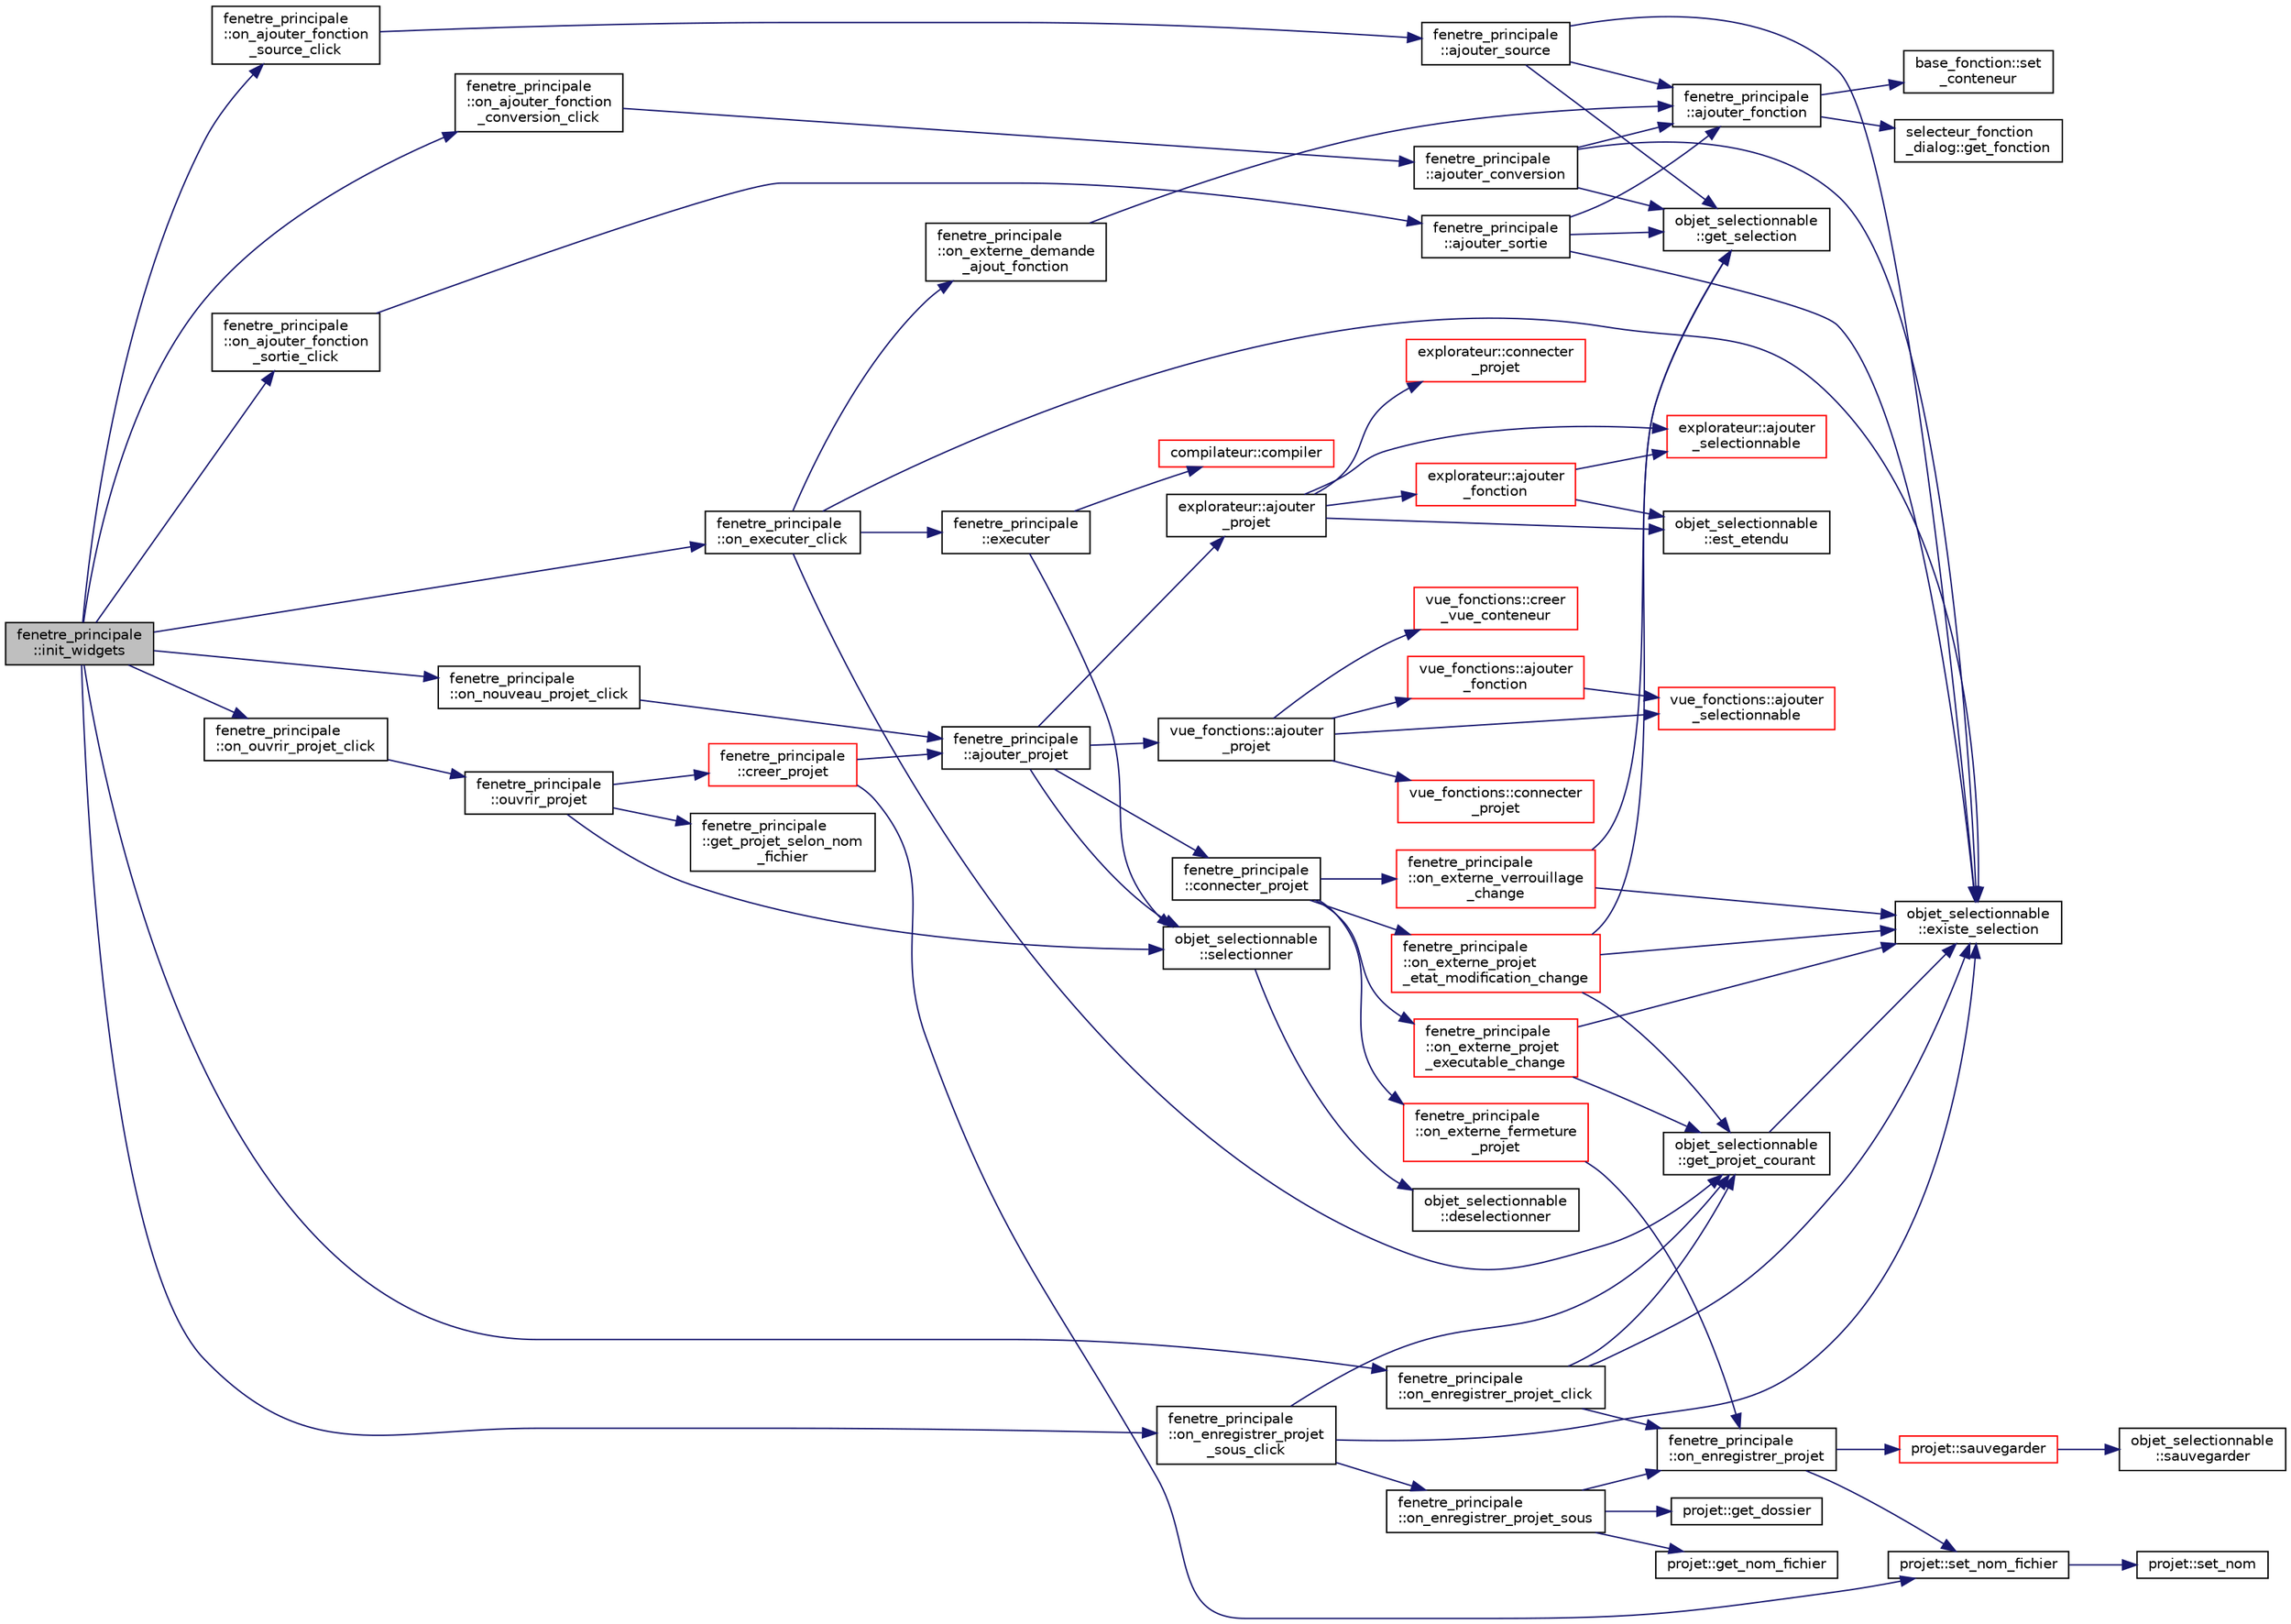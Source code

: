 digraph "fenetre_principale::init_widgets"
{
  edge [fontname="Helvetica",fontsize="10",labelfontname="Helvetica",labelfontsize="10"];
  node [fontname="Helvetica",fontsize="10",shape=record];
  rankdir="LR";
  Node914 [label="fenetre_principale\l::init_widgets",height=0.2,width=0.4,color="black", fillcolor="grey75", style="filled", fontcolor="black"];
  Node914 -> Node915 [color="midnightblue",fontsize="10",style="solid",fontname="Helvetica"];
  Node915 [label="fenetre_principale\l::on_ajouter_fonction\l_source_click",height=0.2,width=0.4,color="black", fillcolor="white", style="filled",URL="$classfenetre__principale.html#ae47493f20c2c9fa06ca2c769a3e84385",tooltip="Fonction appelée lorsque le bouton ajouter_fonction_source est activé. "];
  Node915 -> Node916 [color="midnightblue",fontsize="10",style="solid",fontname="Helvetica"];
  Node916 [label="fenetre_principale\l::ajouter_source",height=0.2,width=0.4,color="black", fillcolor="white", style="filled",URL="$classfenetre__principale.html#a37fea3c3c147a79b3d6524b076f0eddb",tooltip="Ajoute une source au projet courant. "];
  Node916 -> Node917 [color="midnightblue",fontsize="10",style="solid",fontname="Helvetica"];
  Node917 [label="objet_selectionnable\l::existe_selection",height=0.2,width=0.4,color="black", fillcolor="white", style="filled",URL="$classobjet__selectionnable.html#ad3c9ec08e1036a463b6b82176d52364d"];
  Node916 -> Node918 [color="midnightblue",fontsize="10",style="solid",fontname="Helvetica"];
  Node918 [label="fenetre_principale\l::ajouter_fonction",height=0.2,width=0.4,color="black", fillcolor="white", style="filled",URL="$classfenetre__principale.html#a0257f102b5827b67ca870579e062232e",tooltip="Ajoute une fonction dans un conteneur donné. "];
  Node918 -> Node919 [color="midnightblue",fontsize="10",style="solid",fontname="Helvetica"];
  Node919 [label="selecteur_fonction\l_dialog::get_fonction",height=0.2,width=0.4,color="black", fillcolor="white", style="filled",URL="$classselecteur__fonction__dialog.html#a35a75e577db0e5ca0e9ac64b5202e176"];
  Node918 -> Node920 [color="midnightblue",fontsize="10",style="solid",fontname="Helvetica"];
  Node920 [label="base_fonction::set\l_conteneur",height=0.2,width=0.4,color="black", fillcolor="white", style="filled",URL="$classbase__fonction.html#aa487a07ab1961bfbdf04ddd3c72b4d3c",tooltip="Initialise le conteneur de la fonction. "];
  Node916 -> Node921 [color="midnightblue",fontsize="10",style="solid",fontname="Helvetica"];
  Node921 [label="objet_selectionnable\l::get_selection",height=0.2,width=0.4,color="black", fillcolor="white", style="filled",URL="$classobjet__selectionnable.html#ae6be76843c7b502410ec8d2c1fff88a3"];
  Node914 -> Node922 [color="midnightblue",fontsize="10",style="solid",fontname="Helvetica"];
  Node922 [label="fenetre_principale\l::on_ajouter_fonction\l_conversion_click",height=0.2,width=0.4,color="black", fillcolor="white", style="filled",URL="$classfenetre__principale.html#a1b24b555b5667d30268c63863c0ab125",tooltip="Fonction appelée lorsque le bouton ajouter_fonction_conversion est activé. "];
  Node922 -> Node923 [color="midnightblue",fontsize="10",style="solid",fontname="Helvetica"];
  Node923 [label="fenetre_principale\l::ajouter_conversion",height=0.2,width=0.4,color="black", fillcolor="white", style="filled",URL="$classfenetre__principale.html#a293eba9375bed6685f70ca228705f272",tooltip="Ajoute une fonction de conversion au projet courant. "];
  Node923 -> Node917 [color="midnightblue",fontsize="10",style="solid",fontname="Helvetica"];
  Node923 -> Node918 [color="midnightblue",fontsize="10",style="solid",fontname="Helvetica"];
  Node923 -> Node921 [color="midnightblue",fontsize="10",style="solid",fontname="Helvetica"];
  Node914 -> Node924 [color="midnightblue",fontsize="10",style="solid",fontname="Helvetica"];
  Node924 [label="fenetre_principale\l::on_ajouter_fonction\l_sortie_click",height=0.2,width=0.4,color="black", fillcolor="white", style="filled",URL="$classfenetre__principale.html#af3ab2cbc45aa7e1831b24a8e5c94d423",tooltip="Fonction appelée lorsque le bouton ajouter_fonction_sortie est activé. "];
  Node924 -> Node925 [color="midnightblue",fontsize="10",style="solid",fontname="Helvetica"];
  Node925 [label="fenetre_principale\l::ajouter_sortie",height=0.2,width=0.4,color="black", fillcolor="white", style="filled",URL="$classfenetre__principale.html#a0b7b8e85f386cf7bd698cdd9606b3dcb",tooltip="Ajoute une sortie au projet courant. "];
  Node925 -> Node917 [color="midnightblue",fontsize="10",style="solid",fontname="Helvetica"];
  Node925 -> Node918 [color="midnightblue",fontsize="10",style="solid",fontname="Helvetica"];
  Node925 -> Node921 [color="midnightblue",fontsize="10",style="solid",fontname="Helvetica"];
  Node914 -> Node926 [color="midnightblue",fontsize="10",style="solid",fontname="Helvetica"];
  Node926 [label="fenetre_principale\l::on_nouveau_projet_click",height=0.2,width=0.4,color="black", fillcolor="white", style="filled",URL="$classfenetre__principale.html#a996d82fe40208395b83e32035ff81369",tooltip="Fonction appelée lorsque le bouton ajouter_nouveau_projet est activé. "];
  Node926 -> Node927 [color="midnightblue",fontsize="10",style="solid",fontname="Helvetica"];
  Node927 [label="fenetre_principale\l::ajouter_projet",height=0.2,width=0.4,color="black", fillcolor="white", style="filled",URL="$classfenetre__principale.html#a36f89a276a3e7c84f23e953a1d1ed4c2",tooltip="Ajoute un nouveau projet donné. "];
  Node927 -> Node928 [color="midnightblue",fontsize="10",style="solid",fontname="Helvetica"];
  Node928 [label="explorateur::ajouter\l_projet",height=0.2,width=0.4,color="black", fillcolor="white", style="filled",URL="$classexplorateur.html#a187e3de9d541231a4e42cc18dd164c01",tooltip="Ajoute un projet dans l&#39;explorateur. "];
  Node928 -> Node929 [color="midnightblue",fontsize="10",style="solid",fontname="Helvetica"];
  Node929 [label="explorateur::ajouter\l_selectionnable",height=0.2,width=0.4,color="red", fillcolor="white", style="filled",URL="$classexplorateur.html#a887540b504bdc698ba2b8736fe0e9fdc",tooltip="Ajoute un objet sélectionnable à l&#39;explorateur. "];
  Node928 -> Node935 [color="midnightblue",fontsize="10",style="solid",fontname="Helvetica"];
  Node935 [label="explorateur::connecter\l_projet",height=0.2,width=0.4,color="red", fillcolor="white", style="filled",URL="$classexplorateur.html#a2a297d8a36310f5b657c06e13cff0b06",tooltip="Ajoute les connects pour un projet donné. "];
  Node928 -> Node937 [color="midnightblue",fontsize="10",style="solid",fontname="Helvetica"];
  Node937 [label="explorateur::ajouter\l_fonction",height=0.2,width=0.4,color="red", fillcolor="white", style="filled",URL="$classexplorateur.html#a9da9de05eb1380d7dc9d0dddd85f2432",tooltip="Ajoute une fonction à l&#39;explorateur. "];
  Node937 -> Node929 [color="midnightblue",fontsize="10",style="solid",fontname="Helvetica"];
  Node937 -> Node943 [color="midnightblue",fontsize="10",style="solid",fontname="Helvetica"];
  Node943 [label="objet_selectionnable\l::est_etendu",height=0.2,width=0.4,color="black", fillcolor="white", style="filled",URL="$classobjet__selectionnable.html#af1e714963d861a9895ff590531396707"];
  Node928 -> Node943 [color="midnightblue",fontsize="10",style="solid",fontname="Helvetica"];
  Node927 -> Node962 [color="midnightblue",fontsize="10",style="solid",fontname="Helvetica"];
  Node962 [label="vue_fonctions::ajouter\l_projet",height=0.2,width=0.4,color="black", fillcolor="white", style="filled",URL="$classvue__fonctions.html#ac4069084e2d6cbc37f12f6c83519b1b0"];
  Node962 -> Node963 [color="midnightblue",fontsize="10",style="solid",fontname="Helvetica"];
  Node963 [label="vue_fonctions::ajouter\l_selectionnable",height=0.2,width=0.4,color="red", fillcolor="white", style="filled",URL="$classvue__fonctions.html#a77d4c5f3bb2ec3a1160c1d05c23b8bb0"];
  Node962 -> Node978 [color="midnightblue",fontsize="10",style="solid",fontname="Helvetica"];
  Node978 [label="vue_fonctions::connecter\l_projet",height=0.2,width=0.4,color="red", fillcolor="white", style="filled",URL="$classvue__fonctions.html#a7a1bbb16655ef76c7ed9fe1eadc085fa"];
  Node962 -> Node980 [color="midnightblue",fontsize="10",style="solid",fontname="Helvetica"];
  Node980 [label="vue_fonctions::ajouter\l_fonction",height=0.2,width=0.4,color="red", fillcolor="white", style="filled",URL="$classvue__fonctions.html#a5a635af08c44943e09830be4d8f6d041"];
  Node980 -> Node963 [color="midnightblue",fontsize="10",style="solid",fontname="Helvetica"];
  Node962 -> Node966 [color="midnightblue",fontsize="10",style="solid",fontname="Helvetica"];
  Node966 [label="vue_fonctions::creer\l_vue_conteneur",height=0.2,width=0.4,color="red", fillcolor="white", style="filled",URL="$classvue__fonctions.html#a43f442e02fedae787e0027e5c766cab4",tooltip="On crée la vue. "];
  Node927 -> Node989 [color="midnightblue",fontsize="10",style="solid",fontname="Helvetica"];
  Node989 [label="fenetre_principale\l::connecter_projet",height=0.2,width=0.4,color="black", fillcolor="white", style="filled",URL="$classfenetre__principale.html#a8a3a74f711670339243baf7c08d7ca05",tooltip="Ajoute les connections pour un projet donné. "];
  Node989 -> Node990 [color="midnightblue",fontsize="10",style="solid",fontname="Helvetica"];
  Node990 [label="fenetre_principale\l::on_externe_projet\l_etat_modification_change",height=0.2,width=0.4,color="red", fillcolor="white", style="filled",URL="$classfenetre__principale.html#aa3031f71451237710b8e71ffc9df4f23",tooltip="Fonction appelée lorsque l&#39;état de modification d&#39;un projet change. "];
  Node990 -> Node917 [color="midnightblue",fontsize="10",style="solid",fontname="Helvetica"];
  Node990 -> Node991 [color="midnightblue",fontsize="10",style="solid",fontname="Helvetica"];
  Node991 [label="objet_selectionnable\l::get_projet_courant",height=0.2,width=0.4,color="black", fillcolor="white", style="filled",URL="$classobjet__selectionnable.html#afdc2163828d829f786887b60e11e4717"];
  Node991 -> Node917 [color="midnightblue",fontsize="10",style="solid",fontname="Helvetica"];
  Node990 -> Node921 [color="midnightblue",fontsize="10",style="solid",fontname="Helvetica"];
  Node989 -> Node1001 [color="midnightblue",fontsize="10",style="solid",fontname="Helvetica"];
  Node1001 [label="fenetre_principale\l::on_externe_projet\l_executable_change",height=0.2,width=0.4,color="red", fillcolor="white", style="filled",URL="$classfenetre__principale.html#aac51e3e43a291658385b410ad158f24d",tooltip="Fonction appelée lorsque l&#39;état d&#39;exécutabitlité d&#39;un projet change. "];
  Node1001 -> Node917 [color="midnightblue",fontsize="10",style="solid",fontname="Helvetica"];
  Node1001 -> Node991 [color="midnightblue",fontsize="10",style="solid",fontname="Helvetica"];
  Node989 -> Node1004 [color="midnightblue",fontsize="10",style="solid",fontname="Helvetica"];
  Node1004 [label="fenetre_principale\l::on_externe_verrouillage\l_change",height=0.2,width=0.4,color="red", fillcolor="white", style="filled",URL="$classfenetre__principale.html#a6a720767a355118833f47fdf265f134b",tooltip="Fonction appelée lorsqu&#39;il y a un changement de verrouillage d&#39;un objet. "];
  Node1004 -> Node917 [color="midnightblue",fontsize="10",style="solid",fontname="Helvetica"];
  Node1004 -> Node921 [color="midnightblue",fontsize="10",style="solid",fontname="Helvetica"];
  Node989 -> Node1005 [color="midnightblue",fontsize="10",style="solid",fontname="Helvetica"];
  Node1005 [label="fenetre_principale\l::on_externe_fermeture\l_projet",height=0.2,width=0.4,color="red", fillcolor="white", style="filled",URL="$classfenetre__principale.html#aed193870fa2381dc3add068169629d7b",tooltip="Fonction appelée lorsqu&#39;il y a une demande externe de fermeture d&#39;un projet. "];
  Node1005 -> Node1006 [color="midnightblue",fontsize="10",style="solid",fontname="Helvetica"];
  Node1006 [label="fenetre_principale\l::on_enregistrer_projet",height=0.2,width=0.4,color="black", fillcolor="white", style="filled",URL="$classfenetre__principale.html#a31a75b71153c61bb51cc1226eed99cfa",tooltip="Enregistre un projet donné avec un nom de fichier spécifié. "];
  Node1006 -> Node1007 [color="midnightblue",fontsize="10",style="solid",fontname="Helvetica"];
  Node1007 [label="projet::set_nom_fichier",height=0.2,width=0.4,color="black", fillcolor="white", style="filled",URL="$classprojet.html#ad8800652d03f73eaad197af702d3d133"];
  Node1007 -> Node1008 [color="midnightblue",fontsize="10",style="solid",fontname="Helvetica"];
  Node1008 [label="projet::set_nom",height=0.2,width=0.4,color="black", fillcolor="white", style="filled",URL="$classprojet.html#a3020254e65eb57b4c36bf7990021ad2b"];
  Node1006 -> Node1009 [color="midnightblue",fontsize="10",style="solid",fontname="Helvetica"];
  Node1009 [label="projet::sauvegarder",height=0.2,width=0.4,color="red", fillcolor="white", style="filled",URL="$classprojet.html#a83aaa7aa7215729f319047a1f74d0a31"];
  Node1009 -> Node1010 [color="midnightblue",fontsize="10",style="solid",fontname="Helvetica"];
  Node1010 [label="objet_selectionnable\l::sauvegarder",height=0.2,width=0.4,color="black", fillcolor="white", style="filled",URL="$classobjet__selectionnable.html#af4f1e02d8ede68cfb073770ed85e4899",tooltip="Sauvegarde l&#39;objet sélectionnable dans un flux donné. "];
  Node927 -> Node1014 [color="midnightblue",fontsize="10",style="solid",fontname="Helvetica"];
  Node1014 [label="objet_selectionnable\l::selectionner",height=0.2,width=0.4,color="black", fillcolor="white", style="filled",URL="$classobjet__selectionnable.html#a645da22be6e3f8747086da238e788fb9"];
  Node1014 -> Node1013 [color="midnightblue",fontsize="10",style="solid",fontname="Helvetica"];
  Node1013 [label="objet_selectionnable\l::deselectionner",height=0.2,width=0.4,color="black", fillcolor="white", style="filled",URL="$classobjet__selectionnable.html#a555085da89b30b07349064bb54a26138"];
  Node914 -> Node1015 [color="midnightblue",fontsize="10",style="solid",fontname="Helvetica"];
  Node1015 [label="fenetre_principale\l::on_enregistrer_projet_click",height=0.2,width=0.4,color="black", fillcolor="white", style="filled",URL="$classfenetre__principale.html#a59ac4b187a775040c20edeaae0ee0c72",tooltip="Fonction appelée lorsque le bouton sauvegarder_projet est activé. "];
  Node1015 -> Node917 [color="midnightblue",fontsize="10",style="solid",fontname="Helvetica"];
  Node1015 -> Node1006 [color="midnightblue",fontsize="10",style="solid",fontname="Helvetica"];
  Node1015 -> Node991 [color="midnightblue",fontsize="10",style="solid",fontname="Helvetica"];
  Node914 -> Node1016 [color="midnightblue",fontsize="10",style="solid",fontname="Helvetica"];
  Node1016 [label="fenetre_principale\l::on_enregistrer_projet\l_sous_click",height=0.2,width=0.4,color="black", fillcolor="white", style="filled",URL="$classfenetre__principale.html#abfa501fd3ad51ee1b9aa937d3693fcf3",tooltip="Fonction appelée lorsque le bouton sauvegarder_projet_sous est activé. "];
  Node1016 -> Node917 [color="midnightblue",fontsize="10",style="solid",fontname="Helvetica"];
  Node1016 -> Node1017 [color="midnightblue",fontsize="10",style="solid",fontname="Helvetica"];
  Node1017 [label="fenetre_principale\l::on_enregistrer_projet_sous",height=0.2,width=0.4,color="black", fillcolor="white", style="filled",URL="$classfenetre__principale.html#adaef8393373145bd29e7c168b518ede4",tooltip="Enregistre un projet donné sous. "];
  Node1017 -> Node1018 [color="midnightblue",fontsize="10",style="solid",fontname="Helvetica"];
  Node1018 [label="projet::get_nom_fichier",height=0.2,width=0.4,color="black", fillcolor="white", style="filled",URL="$classprojet.html#ab67c8da12f04d10144f42b4541dcacbc"];
  Node1017 -> Node1019 [color="midnightblue",fontsize="10",style="solid",fontname="Helvetica"];
  Node1019 [label="projet::get_dossier",height=0.2,width=0.4,color="black", fillcolor="white", style="filled",URL="$classprojet.html#a090c95e58831875cf4e81928c1d75b7e"];
  Node1017 -> Node1006 [color="midnightblue",fontsize="10",style="solid",fontname="Helvetica"];
  Node1016 -> Node991 [color="midnightblue",fontsize="10",style="solid",fontname="Helvetica"];
  Node914 -> Node1020 [color="midnightblue",fontsize="10",style="solid",fontname="Helvetica"];
  Node1020 [label="fenetre_principale\l::on_ouvrir_projet_click",height=0.2,width=0.4,color="black", fillcolor="white", style="filled",URL="$classfenetre__principale.html#a039da339c2af0c8d2e7f5ccdf01b1efd",tooltip="Fonction appelée lorsque le bouton ouvrir_projet est activé. "];
  Node1020 -> Node1021 [color="midnightblue",fontsize="10",style="solid",fontname="Helvetica"];
  Node1021 [label="fenetre_principale\l::ouvrir_projet",height=0.2,width=0.4,color="black", fillcolor="white", style="filled",URL="$classfenetre__principale.html#a29c30ebdff8babde6262e546b23dbcc6",tooltip="Ouvre un projet. "];
  Node1021 -> Node1022 [color="midnightblue",fontsize="10",style="solid",fontname="Helvetica"];
  Node1022 [label="fenetre_principale\l::get_projet_selon_nom\l_fichier",height=0.2,width=0.4,color="black", fillcolor="white", style="filled",URL="$classfenetre__principale.html#a8ec58b76590249df5755dcdef995d8b3",tooltip="Retourne un projet d&#39;un nom de fichier donné. "];
  Node1021 -> Node1014 [color="midnightblue",fontsize="10",style="solid",fontname="Helvetica"];
  Node1021 -> Node1023 [color="midnightblue",fontsize="10",style="solid",fontname="Helvetica"];
  Node1023 [label="fenetre_principale\l::creer_projet",height=0.2,width=0.4,color="red", fillcolor="white", style="filled",URL="$classfenetre__principale.html#a719b7500e3608be49652e8ddd8d97af0",tooltip="Crée un projet à partir d&#39;une source xml. "];
  Node1023 -> Node1007 [color="midnightblue",fontsize="10",style="solid",fontname="Helvetica"];
  Node1023 -> Node927 [color="midnightblue",fontsize="10",style="solid",fontname="Helvetica"];
  Node914 -> Node1057 [color="midnightblue",fontsize="10",style="solid",fontname="Helvetica"];
  Node1057 [label="fenetre_principale\l::on_executer_click",height=0.2,width=0.4,color="black", fillcolor="white", style="filled",URL="$classfenetre__principale.html#aba0b906c46a478aab7e71abd51cf6a6a",tooltip="Fonction appelée lorsque le bouton executer est activé. "];
  Node1057 -> Node917 [color="midnightblue",fontsize="10",style="solid",fontname="Helvetica"];
  Node1057 -> Node1058 [color="midnightblue",fontsize="10",style="solid",fontname="Helvetica"];
  Node1058 [label="fenetre_principale\l::executer",height=0.2,width=0.4,color="black", fillcolor="white", style="filled",URL="$classfenetre__principale.html#aecfd9b9b6bd3ee7d5157485986c98b86",tooltip="Execute un projet donné. "];
  Node1058 -> Node1059 [color="midnightblue",fontsize="10",style="solid",fontname="Helvetica"];
  Node1059 [label="compilateur::compiler",height=0.2,width=0.4,color="red", fillcolor="white", style="filled",URL="$classcompilateur.html#a847c4296256de3cae0436b68bf9e6931",tooltip="Compile un projet donné. "];
  Node1058 -> Node1014 [color="midnightblue",fontsize="10",style="solid",fontname="Helvetica"];
  Node1057 -> Node991 [color="midnightblue",fontsize="10",style="solid",fontname="Helvetica"];
  Node1057 -> Node1074 [color="midnightblue",fontsize="10",style="solid",fontname="Helvetica"];
  Node1074 [label="fenetre_principale\l::on_externe_demande\l_ajout_fonction",height=0.2,width=0.4,color="black", fillcolor="white", style="filled",URL="$classfenetre__principale.html#afd877cacd6b210f002e5728eab9aee2b",tooltip="Fonction appelée lorsqu&#39;il y a une demande externe d&#39;ajout de fonction. "];
  Node1074 -> Node918 [color="midnightblue",fontsize="10",style="solid",fontname="Helvetica"];
}

